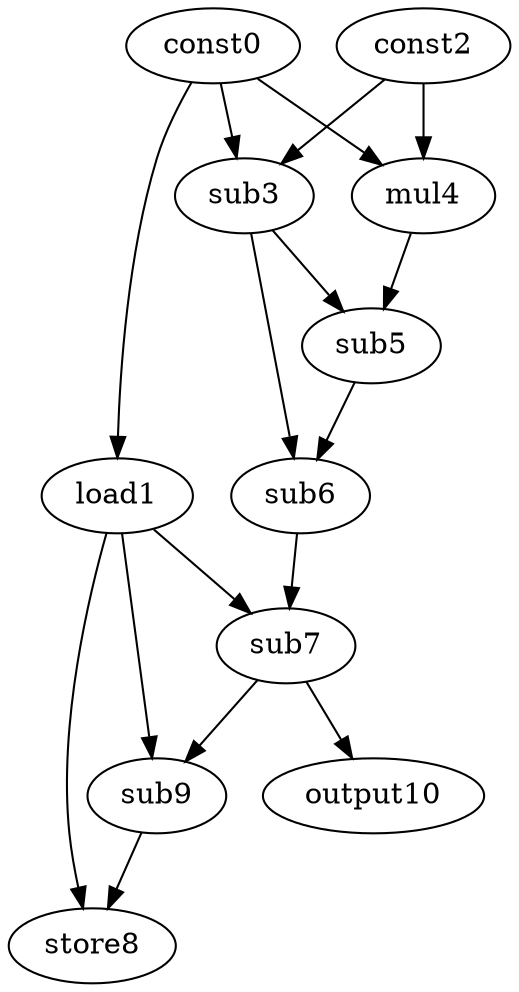 digraph G { 
const0[opcode=const]; 
load1[opcode=load]; 
const2[opcode=const]; 
sub3[opcode=sub]; 
mul4[opcode=mul]; 
sub5[opcode=sub]; 
sub6[opcode=sub]; 
sub7[opcode=sub]; 
store8[opcode=store]; 
sub9[opcode=sub]; 
output10[opcode=output]; 
const0->load1[operand=0];
const0->sub3[operand=0];
const2->sub3[operand=1];
const0->mul4[operand=0];
const2->mul4[operand=1];
sub3->sub5[operand=0];
mul4->sub5[operand=1];
sub3->sub6[operand=0];
sub5->sub6[operand=1];
load1->sub7[operand=0];
sub6->sub7[operand=1];
sub7->sub9[operand=0];
load1->sub9[operand=1];
sub7->output10[operand=0];
sub9->store8[operand=0];
load1->store8[operand=1];
}
